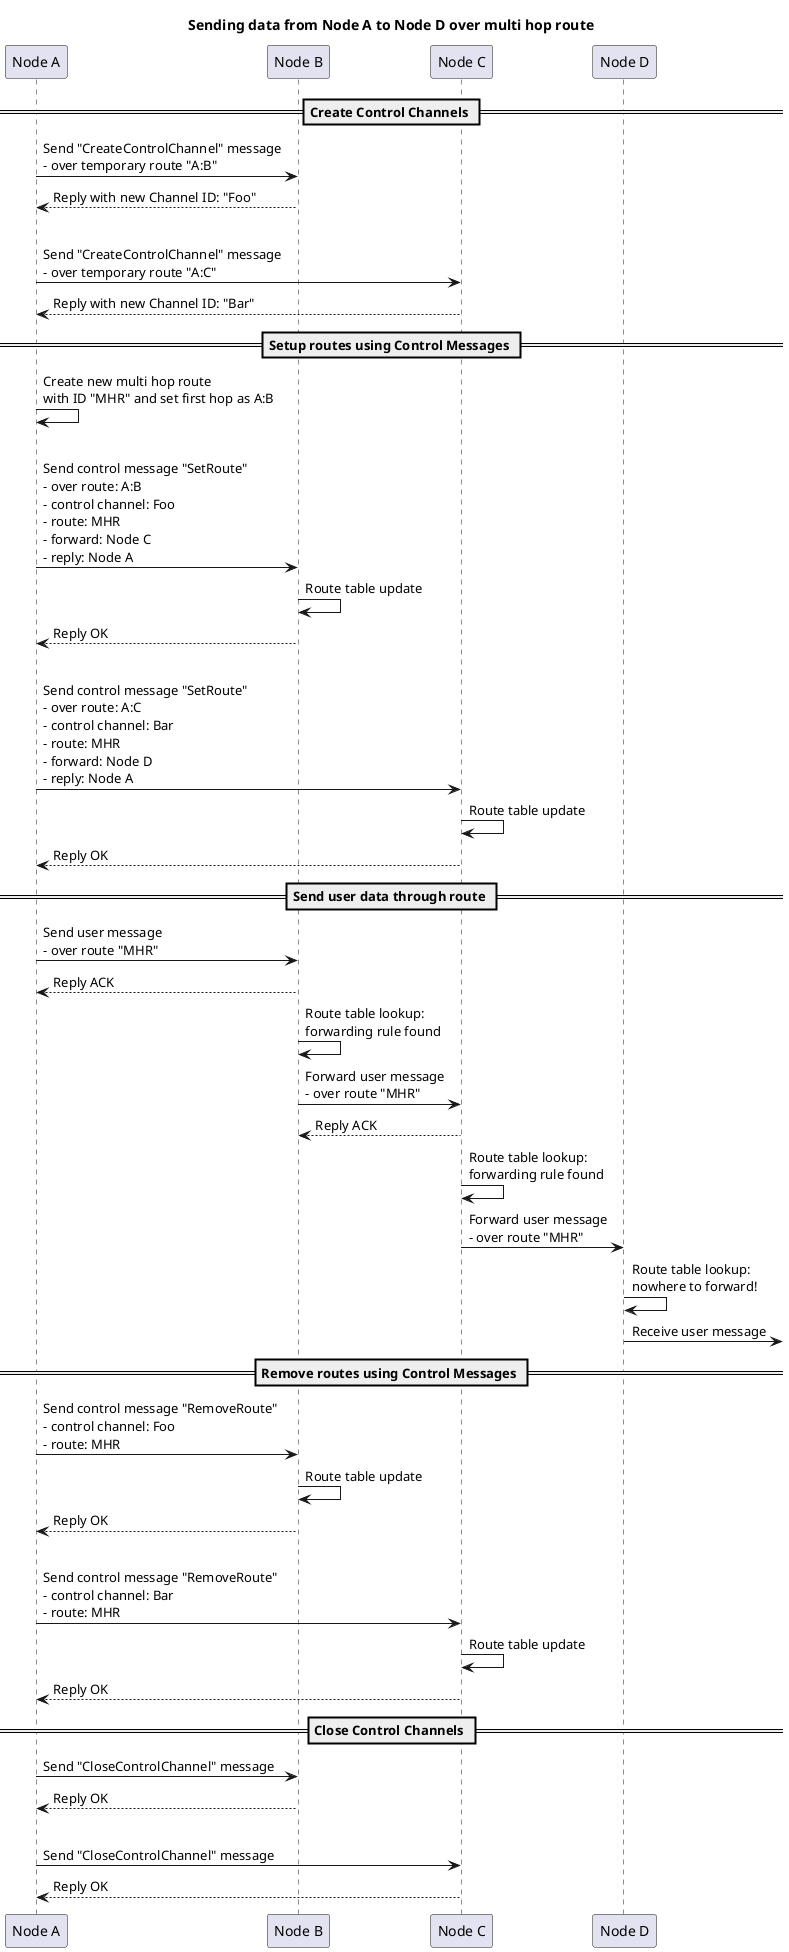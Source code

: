 @startuml

title Sending data from Node A to Node D over multi hop route

== Create Control Channels ==

"Node A" -> "Node B": Send "CreateControlChannel" message\n- over temporary route "A:B"
"Node B" --> "Node A": Reply with new Channel ID: "Foo"
|||
"Node A" -> "Node C": Send "CreateControlChannel" message\n- over temporary route "A:C"
"Node C" --> "Node A": Reply with new Channel ID: "Bar"

== Setup routes using Control Messages ==

"Node A" -> "Node A": Create new multi hop route\nwith ID "MHR" and set first hop as A:B
|||
"Node A" -> "Node B": Send control message "SetRoute"\n- over route: A:B\n- control channel: Foo\n- route: MHR\n- forward: Node C\n- reply: Node A
"Node B" -> "Node B": Route table update
"Node B" --> "Node A": Reply OK
|||
"Node A" -> "Node C": Send control message "SetRoute" \n- over route: A:C\n- control channel: Bar\n- route: MHR\n- forward: Node D\n- reply: Node A
"Node C" -> "Node C": Route table update
"Node C" --> "Node A": Reply OK

== Send user data through route ==

"Node A" -> "Node B": Send user message\n- over route "MHR"
"Node B" --> "Node A": Reply ACK
"Node B" -> "Node B": Route table lookup:\nforwarding rule found
"Node B" -> "Node C": Forward user message\n- over route "MHR"
"Node C" --> "Node B": Reply ACK
"Node C" -> "Node C": Route table lookup:\nforwarding rule found
"Node C" -> "Node D": Forward user message\n- over route "MHR"
"Node D" -> "Node D": Route table lookup:\nnowhere to forward!
"Node D" ->: Receive user message

== Remove routes using Control Messages ==

"Node A" -> "Node B": Send control message "RemoveRoute" \n- control channel: Foo\n- route: MHR
"Node B" -> "Node B": Route table update
"Node B" --> "Node A": Reply OK
|||
"Node A" -> "Node C": Send control message "RemoveRoute" \n- control channel: Bar\n- route: MHR
"Node C" -> "Node C": Route table update
"Node C" --> "Node A": Reply OK

== Close Control Channels ==

"Node A" -> "Node B": Send "CloseControlChannel" message
"Node B" --> "Node A": Reply OK
|||
"Node A" -> "Node C": Send "CloseControlChannel" message
"Node C" --> "Node A": Reply OK


@enduml
